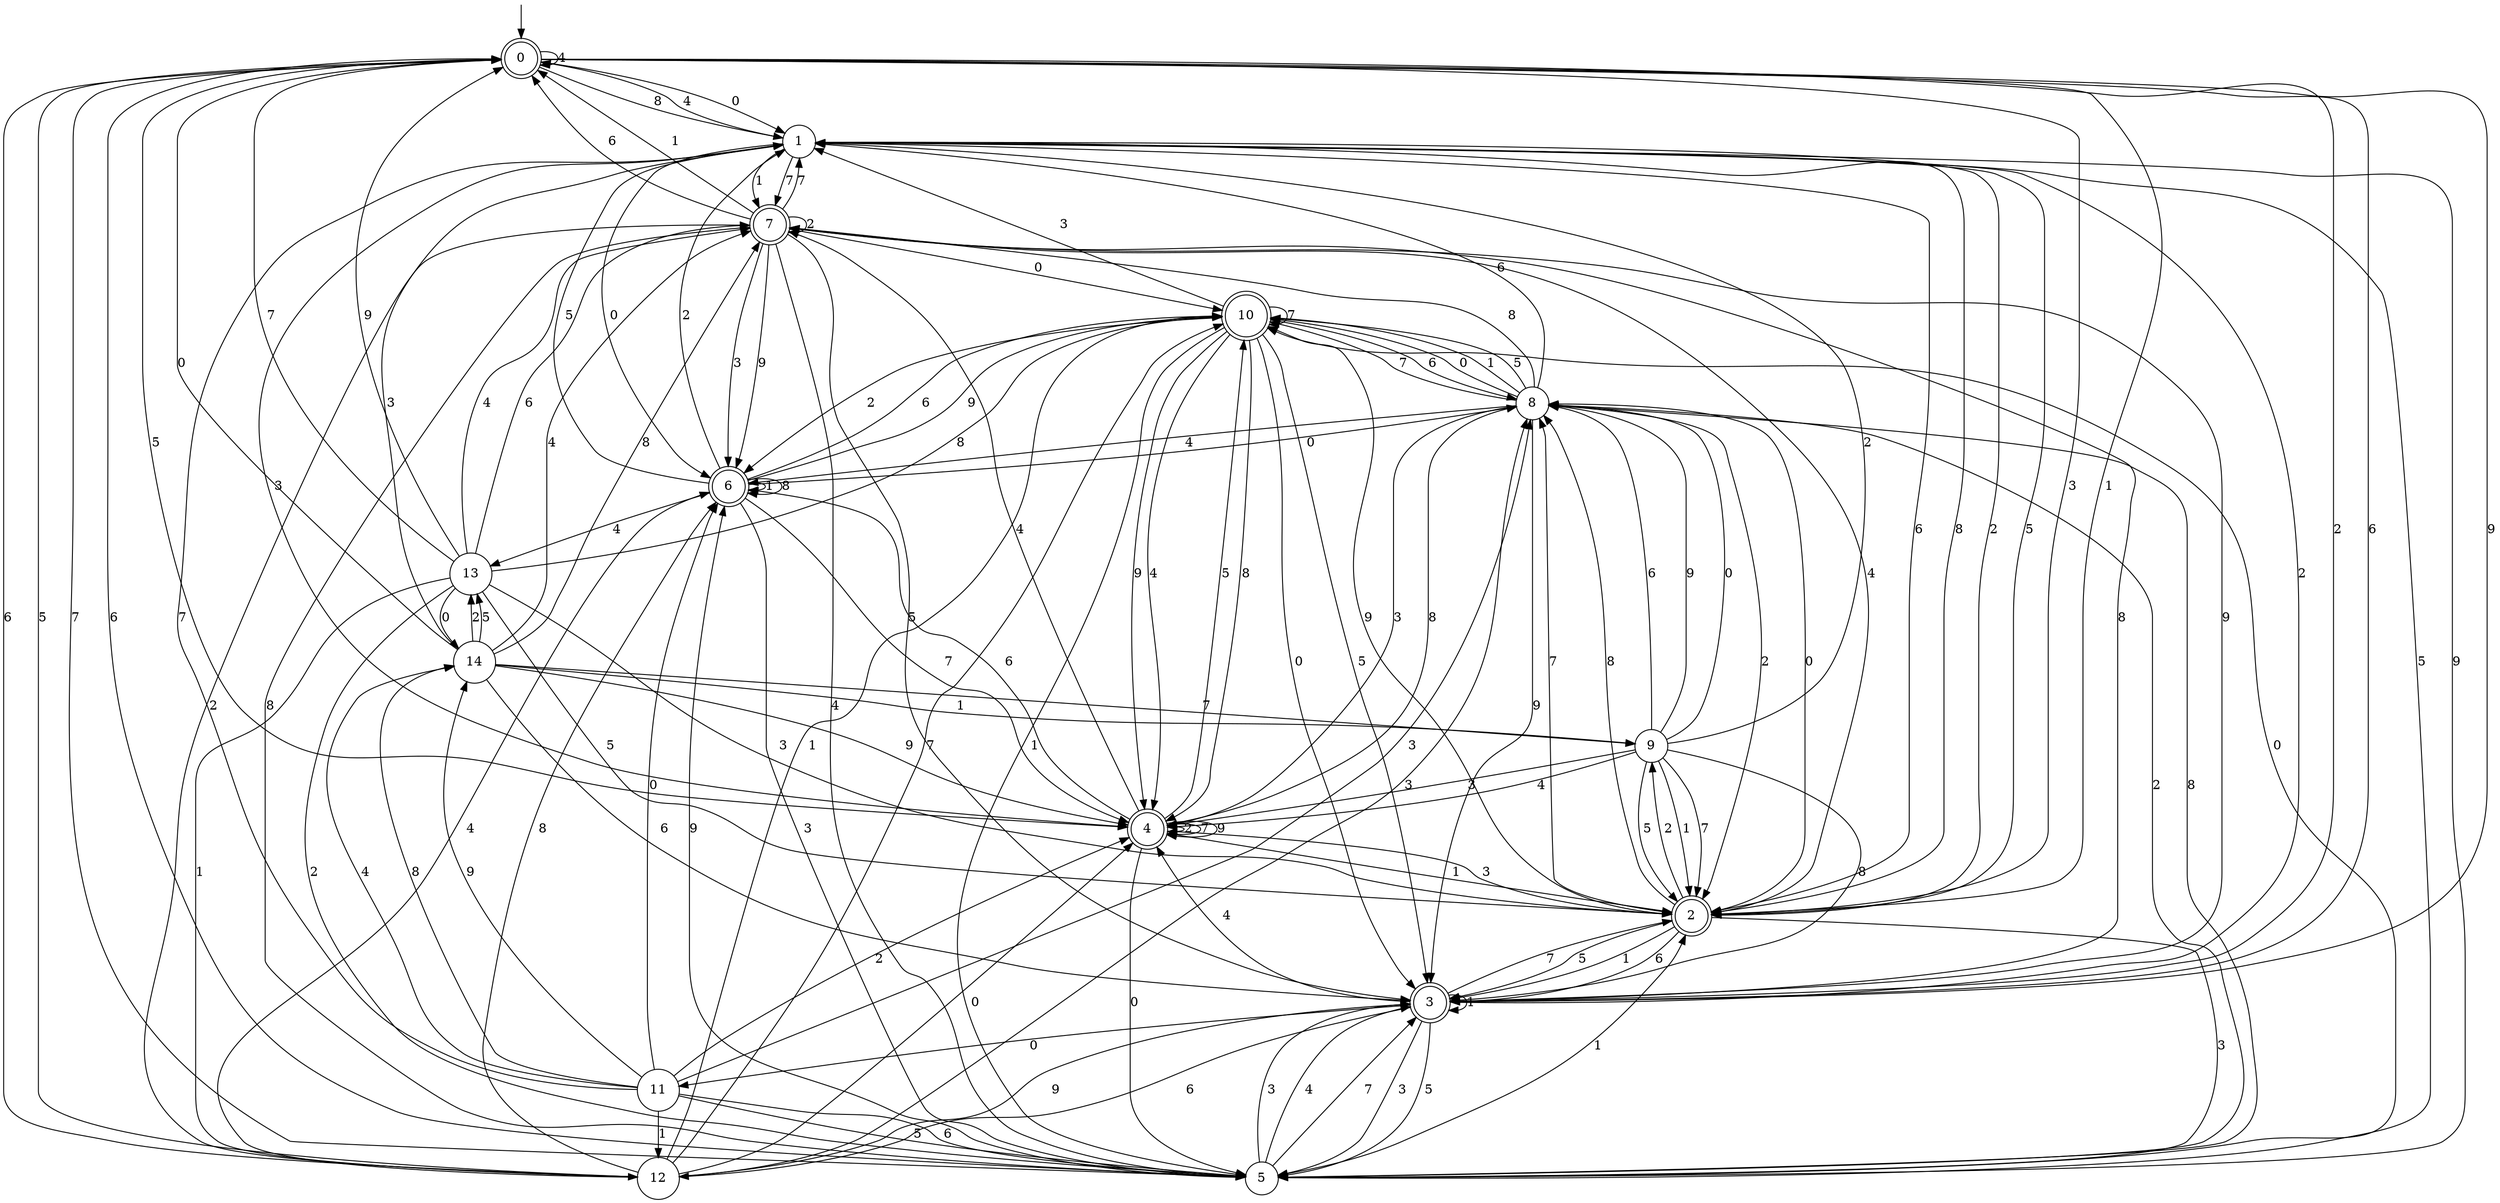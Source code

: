 digraph g {

	s0 [shape="doublecircle" label="0"];
	s1 [shape="circle" label="1"];
	s2 [shape="doublecircle" label="2"];
	s3 [shape="doublecircle" label="3"];
	s4 [shape="doublecircle" label="4"];
	s5 [shape="circle" label="5"];
	s6 [shape="doublecircle" label="6"];
	s7 [shape="doublecircle" label="7"];
	s8 [shape="circle" label="8"];
	s9 [shape="circle" label="9"];
	s10 [shape="doublecircle" label="10"];
	s11 [shape="circle" label="11"];
	s12 [shape="circle" label="12"];
	s13 [shape="circle" label="13"];
	s14 [shape="circle" label="14"];
	s0 -> s1 [label="0"];
	s0 -> s2 [label="1"];
	s0 -> s3 [label="2"];
	s0 -> s2 [label="3"];
	s0 -> s0 [label="4"];
	s0 -> s4 [label="5"];
	s0 -> s3 [label="6"];
	s0 -> s5 [label="7"];
	s0 -> s1 [label="8"];
	s0 -> s3 [label="9"];
	s1 -> s6 [label="0"];
	s1 -> s7 [label="1"];
	s1 -> s2 [label="2"];
	s1 -> s4 [label="3"];
	s1 -> s0 [label="4"];
	s1 -> s2 [label="5"];
	s1 -> s2 [label="6"];
	s1 -> s7 [label="7"];
	s1 -> s2 [label="8"];
	s1 -> s5 [label="9"];
	s2 -> s8 [label="0"];
	s2 -> s3 [label="1"];
	s2 -> s9 [label="2"];
	s2 -> s5 [label="3"];
	s2 -> s7 [label="4"];
	s2 -> s3 [label="5"];
	s2 -> s3 [label="6"];
	s2 -> s8 [label="7"];
	s2 -> s8 [label="8"];
	s2 -> s10 [label="9"];
	s3 -> s11 [label="0"];
	s3 -> s3 [label="1"];
	s3 -> s1 [label="2"];
	s3 -> s5 [label="3"];
	s3 -> s4 [label="4"];
	s3 -> s5 [label="5"];
	s3 -> s12 [label="6"];
	s3 -> s2 [label="7"];
	s3 -> s7 [label="8"];
	s3 -> s7 [label="9"];
	s4 -> s5 [label="0"];
	s4 -> s2 [label="1"];
	s4 -> s4 [label="2"];
	s4 -> s2 [label="3"];
	s4 -> s7 [label="4"];
	s4 -> s10 [label="5"];
	s4 -> s6 [label="6"];
	s4 -> s4 [label="7"];
	s4 -> s8 [label="8"];
	s4 -> s4 [label="9"];
	s5 -> s10 [label="0"];
	s5 -> s2 [label="1"];
	s5 -> s8 [label="2"];
	s5 -> s3 [label="3"];
	s5 -> s3 [label="4"];
	s5 -> s1 [label="5"];
	s5 -> s0 [label="6"];
	s5 -> s3 [label="7"];
	s5 -> s8 [label="8"];
	s5 -> s6 [label="9"];
	s6 -> s8 [label="0"];
	s6 -> s6 [label="1"];
	s6 -> s1 [label="2"];
	s6 -> s5 [label="3"];
	s6 -> s13 [label="4"];
	s6 -> s1 [label="5"];
	s6 -> s10 [label="6"];
	s6 -> s4 [label="7"];
	s6 -> s6 [label="8"];
	s6 -> s10 [label="9"];
	s7 -> s10 [label="0"];
	s7 -> s0 [label="1"];
	s7 -> s7 [label="2"];
	s7 -> s6 [label="3"];
	s7 -> s5 [label="4"];
	s7 -> s3 [label="5"];
	s7 -> s0 [label="6"];
	s7 -> s1 [label="7"];
	s7 -> s5 [label="8"];
	s7 -> s6 [label="9"];
	s8 -> s10 [label="0"];
	s8 -> s10 [label="1"];
	s8 -> s2 [label="2"];
	s8 -> s4 [label="3"];
	s8 -> s6 [label="4"];
	s8 -> s10 [label="5"];
	s8 -> s1 [label="6"];
	s8 -> s10 [label="7"];
	s8 -> s7 [label="8"];
	s8 -> s3 [label="9"];
	s9 -> s8 [label="0"];
	s9 -> s2 [label="1"];
	s9 -> s1 [label="2"];
	s9 -> s4 [label="3"];
	s9 -> s4 [label="4"];
	s9 -> s2 [label="5"];
	s9 -> s8 [label="6"];
	s9 -> s2 [label="7"];
	s9 -> s3 [label="8"];
	s9 -> s8 [label="9"];
	s10 -> s3 [label="0"];
	s10 -> s5 [label="1"];
	s10 -> s6 [label="2"];
	s10 -> s1 [label="3"];
	s10 -> s4 [label="4"];
	s10 -> s3 [label="5"];
	s10 -> s8 [label="6"];
	s10 -> s10 [label="7"];
	s10 -> s4 [label="8"];
	s10 -> s4 [label="9"];
	s11 -> s6 [label="0"];
	s11 -> s12 [label="1"];
	s11 -> s4 [label="2"];
	s11 -> s8 [label="3"];
	s11 -> s14 [label="4"];
	s11 -> s5 [label="5"];
	s11 -> s5 [label="6"];
	s11 -> s1 [label="7"];
	s11 -> s14 [label="8"];
	s11 -> s14 [label="9"];
	s12 -> s4 [label="0"];
	s12 -> s10 [label="1"];
	s12 -> s7 [label="2"];
	s12 -> s8 [label="3"];
	s12 -> s6 [label="4"];
	s12 -> s0 [label="5"];
	s12 -> s0 [label="6"];
	s12 -> s10 [label="7"];
	s12 -> s6 [label="8"];
	s12 -> s3 [label="9"];
	s13 -> s14 [label="0"];
	s13 -> s12 [label="1"];
	s13 -> s5 [label="2"];
	s13 -> s2 [label="3"];
	s13 -> s7 [label="4"];
	s13 -> s2 [label="5"];
	s13 -> s7 [label="6"];
	s13 -> s0 [label="7"];
	s13 -> s10 [label="8"];
	s13 -> s0 [label="9"];
	s14 -> s0 [label="0"];
	s14 -> s9 [label="1"];
	s14 -> s13 [label="2"];
	s14 -> s1 [label="3"];
	s14 -> s7 [label="4"];
	s14 -> s13 [label="5"];
	s14 -> s3 [label="6"];
	s14 -> s9 [label="7"];
	s14 -> s7 [label="8"];
	s14 -> s4 [label="9"];

__start0 [label="" shape="none" width="0" height="0"];
__start0 -> s0;

}
